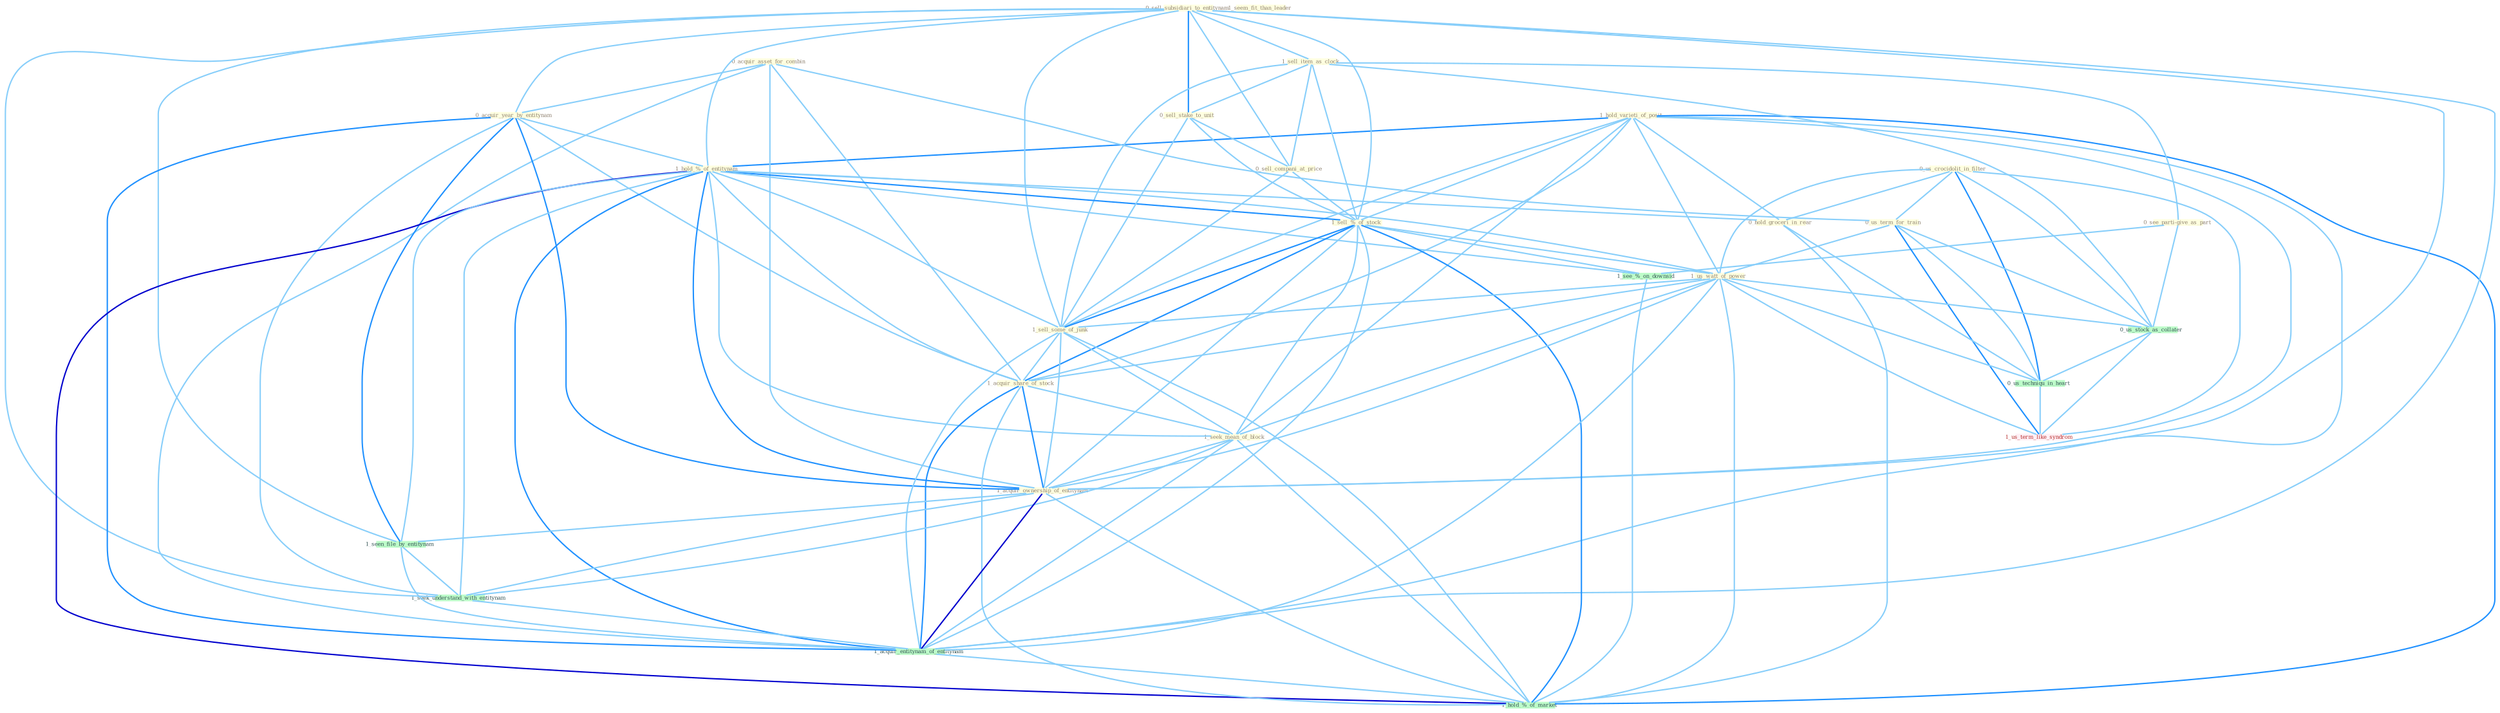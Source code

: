 Graph G{ 
    node
    [shape=polygon,style=filled,width=.5,height=.06,color="#BDFCC9",fixedsize=true,fontsize=4,
    fontcolor="#2f4f4f"];
    {node
    [color="#ffffe0", fontcolor="#8b7d6b"] "1_hold_varieti_of_posit " "0_acquir_asset_for_combin " "0_us_crocidolit_in_filter " "0_sell_subsidiari_to_entitynam " "1_sell_item_as_clock " "0_acquir_year_by_entitynam " "0_see_parti-give_as_part " "1_hold_%_of_entitynam " "0_us_term_for_train " "0_sell_stake_to_unit " "0_sell_compani_at_price " "1_sell_%_of_stock " "1_us_watt_of_power " "1_sell_some_of_junk " "1_seem_fit_than_leader " "1_acquir_share_of_stock " "0_hold_groceri_in_rear " "1_seek_mean_of_block " "1_acquir_ownership_of_entitynam "}
{node [color="#fff0f5", fontcolor="#b22222"] "1_us_term_like_syndrom "}
edge [color="#B0E2FF"];

	"1_hold_varieti_of_posit " -- "1_hold_%_of_entitynam " [w="2", color="#1e90ff" , len=0.8];
	"1_hold_varieti_of_posit " -- "1_sell_%_of_stock " [w="1", color="#87cefa" ];
	"1_hold_varieti_of_posit " -- "1_us_watt_of_power " [w="1", color="#87cefa" ];
	"1_hold_varieti_of_posit " -- "1_sell_some_of_junk " [w="1", color="#87cefa" ];
	"1_hold_varieti_of_posit " -- "1_acquir_share_of_stock " [w="1", color="#87cefa" ];
	"1_hold_varieti_of_posit " -- "0_hold_groceri_in_rear " [w="1", color="#87cefa" ];
	"1_hold_varieti_of_posit " -- "1_seek_mean_of_block " [w="1", color="#87cefa" ];
	"1_hold_varieti_of_posit " -- "1_acquir_ownership_of_entitynam " [w="1", color="#87cefa" ];
	"1_hold_varieti_of_posit " -- "1_acquir_entitynam_of_entitynam " [w="1", color="#87cefa" ];
	"1_hold_varieti_of_posit " -- "1_hold_%_of_market " [w="2", color="#1e90ff" , len=0.8];
	"0_acquir_asset_for_combin " -- "0_acquir_year_by_entitynam " [w="1", color="#87cefa" ];
	"0_acquir_asset_for_combin " -- "0_us_term_for_train " [w="1", color="#87cefa" ];
	"0_acquir_asset_for_combin " -- "1_acquir_share_of_stock " [w="1", color="#87cefa" ];
	"0_acquir_asset_for_combin " -- "1_acquir_ownership_of_entitynam " [w="1", color="#87cefa" ];
	"0_acquir_asset_for_combin " -- "1_acquir_entitynam_of_entitynam " [w="1", color="#87cefa" ];
	"0_us_crocidolit_in_filter " -- "0_us_term_for_train " [w="1", color="#87cefa" ];
	"0_us_crocidolit_in_filter " -- "1_us_watt_of_power " [w="1", color="#87cefa" ];
	"0_us_crocidolit_in_filter " -- "0_hold_groceri_in_rear " [w="1", color="#87cefa" ];
	"0_us_crocidolit_in_filter " -- "0_us_stock_as_collater " [w="1", color="#87cefa" ];
	"0_us_crocidolit_in_filter " -- "0_us_techniqu_in_heart " [w="2", color="#1e90ff" , len=0.8];
	"0_us_crocidolit_in_filter " -- "1_us_term_like_syndrom " [w="1", color="#87cefa" ];
	"0_sell_subsidiari_to_entitynam " -- "1_sell_item_as_clock " [w="1", color="#87cefa" ];
	"0_sell_subsidiari_to_entitynam " -- "0_acquir_year_by_entitynam " [w="1", color="#87cefa" ];
	"0_sell_subsidiari_to_entitynam " -- "1_hold_%_of_entitynam " [w="1", color="#87cefa" ];
	"0_sell_subsidiari_to_entitynam " -- "0_sell_stake_to_unit " [w="2", color="#1e90ff" , len=0.8];
	"0_sell_subsidiari_to_entitynam " -- "0_sell_compani_at_price " [w="1", color="#87cefa" ];
	"0_sell_subsidiari_to_entitynam " -- "1_sell_%_of_stock " [w="1", color="#87cefa" ];
	"0_sell_subsidiari_to_entitynam " -- "1_sell_some_of_junk " [w="1", color="#87cefa" ];
	"0_sell_subsidiari_to_entitynam " -- "1_acquir_ownership_of_entitynam " [w="1", color="#87cefa" ];
	"0_sell_subsidiari_to_entitynam " -- "1_seen_file_by_entitynam " [w="1", color="#87cefa" ];
	"0_sell_subsidiari_to_entitynam " -- "1_seek_understand_with_entitynam " [w="1", color="#87cefa" ];
	"0_sell_subsidiari_to_entitynam " -- "1_acquir_entitynam_of_entitynam " [w="1", color="#87cefa" ];
	"1_sell_item_as_clock " -- "0_see_parti-give_as_part " [w="1", color="#87cefa" ];
	"1_sell_item_as_clock " -- "0_sell_stake_to_unit " [w="1", color="#87cefa" ];
	"1_sell_item_as_clock " -- "0_sell_compani_at_price " [w="1", color="#87cefa" ];
	"1_sell_item_as_clock " -- "1_sell_%_of_stock " [w="1", color="#87cefa" ];
	"1_sell_item_as_clock " -- "1_sell_some_of_junk " [w="1", color="#87cefa" ];
	"1_sell_item_as_clock " -- "0_us_stock_as_collater " [w="1", color="#87cefa" ];
	"0_acquir_year_by_entitynam " -- "1_hold_%_of_entitynam " [w="1", color="#87cefa" ];
	"0_acquir_year_by_entitynam " -- "1_acquir_share_of_stock " [w="1", color="#87cefa" ];
	"0_acquir_year_by_entitynam " -- "1_acquir_ownership_of_entitynam " [w="2", color="#1e90ff" , len=0.8];
	"0_acquir_year_by_entitynam " -- "1_seen_file_by_entitynam " [w="2", color="#1e90ff" , len=0.8];
	"0_acquir_year_by_entitynam " -- "1_seek_understand_with_entitynam " [w="1", color="#87cefa" ];
	"0_acquir_year_by_entitynam " -- "1_acquir_entitynam_of_entitynam " [w="2", color="#1e90ff" , len=0.8];
	"0_see_parti-give_as_part " -- "0_us_stock_as_collater " [w="1", color="#87cefa" ];
	"0_see_parti-give_as_part " -- "1_see_%_on_downsid " [w="1", color="#87cefa" ];
	"1_hold_%_of_entitynam " -- "1_sell_%_of_stock " [w="2", color="#1e90ff" , len=0.8];
	"1_hold_%_of_entitynam " -- "1_us_watt_of_power " [w="1", color="#87cefa" ];
	"1_hold_%_of_entitynam " -- "1_sell_some_of_junk " [w="1", color="#87cefa" ];
	"1_hold_%_of_entitynam " -- "1_acquir_share_of_stock " [w="1", color="#87cefa" ];
	"1_hold_%_of_entitynam " -- "0_hold_groceri_in_rear " [w="1", color="#87cefa" ];
	"1_hold_%_of_entitynam " -- "1_seek_mean_of_block " [w="1", color="#87cefa" ];
	"1_hold_%_of_entitynam " -- "1_acquir_ownership_of_entitynam " [w="2", color="#1e90ff" , len=0.8];
	"1_hold_%_of_entitynam " -- "1_seen_file_by_entitynam " [w="1", color="#87cefa" ];
	"1_hold_%_of_entitynam " -- "1_seek_understand_with_entitynam " [w="1", color="#87cefa" ];
	"1_hold_%_of_entitynam " -- "1_acquir_entitynam_of_entitynam " [w="2", color="#1e90ff" , len=0.8];
	"1_hold_%_of_entitynam " -- "1_see_%_on_downsid " [w="1", color="#87cefa" ];
	"1_hold_%_of_entitynam " -- "1_hold_%_of_market " [w="3", color="#0000cd" , len=0.6];
	"0_us_term_for_train " -- "1_us_watt_of_power " [w="1", color="#87cefa" ];
	"0_us_term_for_train " -- "0_us_stock_as_collater " [w="1", color="#87cefa" ];
	"0_us_term_for_train " -- "0_us_techniqu_in_heart " [w="1", color="#87cefa" ];
	"0_us_term_for_train " -- "1_us_term_like_syndrom " [w="2", color="#1e90ff" , len=0.8];
	"0_sell_stake_to_unit " -- "0_sell_compani_at_price " [w="1", color="#87cefa" ];
	"0_sell_stake_to_unit " -- "1_sell_%_of_stock " [w="1", color="#87cefa" ];
	"0_sell_stake_to_unit " -- "1_sell_some_of_junk " [w="1", color="#87cefa" ];
	"0_sell_compani_at_price " -- "1_sell_%_of_stock " [w="1", color="#87cefa" ];
	"0_sell_compani_at_price " -- "1_sell_some_of_junk " [w="1", color="#87cefa" ];
	"1_sell_%_of_stock " -- "1_us_watt_of_power " [w="1", color="#87cefa" ];
	"1_sell_%_of_stock " -- "1_sell_some_of_junk " [w="2", color="#1e90ff" , len=0.8];
	"1_sell_%_of_stock " -- "1_acquir_share_of_stock " [w="2", color="#1e90ff" , len=0.8];
	"1_sell_%_of_stock " -- "1_seek_mean_of_block " [w="1", color="#87cefa" ];
	"1_sell_%_of_stock " -- "1_acquir_ownership_of_entitynam " [w="1", color="#87cefa" ];
	"1_sell_%_of_stock " -- "1_acquir_entitynam_of_entitynam " [w="1", color="#87cefa" ];
	"1_sell_%_of_stock " -- "1_see_%_on_downsid " [w="1", color="#87cefa" ];
	"1_sell_%_of_stock " -- "1_hold_%_of_market " [w="2", color="#1e90ff" , len=0.8];
	"1_us_watt_of_power " -- "1_sell_some_of_junk " [w="1", color="#87cefa" ];
	"1_us_watt_of_power " -- "1_acquir_share_of_stock " [w="1", color="#87cefa" ];
	"1_us_watt_of_power " -- "1_seek_mean_of_block " [w="1", color="#87cefa" ];
	"1_us_watt_of_power " -- "1_acquir_ownership_of_entitynam " [w="1", color="#87cefa" ];
	"1_us_watt_of_power " -- "0_us_stock_as_collater " [w="1", color="#87cefa" ];
	"1_us_watt_of_power " -- "1_acquir_entitynam_of_entitynam " [w="1", color="#87cefa" ];
	"1_us_watt_of_power " -- "0_us_techniqu_in_heart " [w="1", color="#87cefa" ];
	"1_us_watt_of_power " -- "1_us_term_like_syndrom " [w="1", color="#87cefa" ];
	"1_us_watt_of_power " -- "1_hold_%_of_market " [w="1", color="#87cefa" ];
	"1_sell_some_of_junk " -- "1_acquir_share_of_stock " [w="1", color="#87cefa" ];
	"1_sell_some_of_junk " -- "1_seek_mean_of_block " [w="1", color="#87cefa" ];
	"1_sell_some_of_junk " -- "1_acquir_ownership_of_entitynam " [w="1", color="#87cefa" ];
	"1_sell_some_of_junk " -- "1_acquir_entitynam_of_entitynam " [w="1", color="#87cefa" ];
	"1_sell_some_of_junk " -- "1_hold_%_of_market " [w="1", color="#87cefa" ];
	"1_acquir_share_of_stock " -- "1_seek_mean_of_block " [w="1", color="#87cefa" ];
	"1_acquir_share_of_stock " -- "1_acquir_ownership_of_entitynam " [w="2", color="#1e90ff" , len=0.8];
	"1_acquir_share_of_stock " -- "1_acquir_entitynam_of_entitynam " [w="2", color="#1e90ff" , len=0.8];
	"1_acquir_share_of_stock " -- "1_hold_%_of_market " [w="1", color="#87cefa" ];
	"0_hold_groceri_in_rear " -- "0_us_techniqu_in_heart " [w="1", color="#87cefa" ];
	"0_hold_groceri_in_rear " -- "1_hold_%_of_market " [w="1", color="#87cefa" ];
	"1_seek_mean_of_block " -- "1_acquir_ownership_of_entitynam " [w="1", color="#87cefa" ];
	"1_seek_mean_of_block " -- "1_seek_understand_with_entitynam " [w="1", color="#87cefa" ];
	"1_seek_mean_of_block " -- "1_acquir_entitynam_of_entitynam " [w="1", color="#87cefa" ];
	"1_seek_mean_of_block " -- "1_hold_%_of_market " [w="1", color="#87cefa" ];
	"1_acquir_ownership_of_entitynam " -- "1_seen_file_by_entitynam " [w="1", color="#87cefa" ];
	"1_acquir_ownership_of_entitynam " -- "1_seek_understand_with_entitynam " [w="1", color="#87cefa" ];
	"1_acquir_ownership_of_entitynam " -- "1_acquir_entitynam_of_entitynam " [w="3", color="#0000cd" , len=0.6];
	"1_acquir_ownership_of_entitynam " -- "1_hold_%_of_market " [w="1", color="#87cefa" ];
	"1_seen_file_by_entitynam " -- "1_seek_understand_with_entitynam " [w="1", color="#87cefa" ];
	"1_seen_file_by_entitynam " -- "1_acquir_entitynam_of_entitynam " [w="1", color="#87cefa" ];
	"0_us_stock_as_collater " -- "0_us_techniqu_in_heart " [w="1", color="#87cefa" ];
	"0_us_stock_as_collater " -- "1_us_term_like_syndrom " [w="1", color="#87cefa" ];
	"1_seek_understand_with_entitynam " -- "1_acquir_entitynam_of_entitynam " [w="1", color="#87cefa" ];
	"1_acquir_entitynam_of_entitynam " -- "1_hold_%_of_market " [w="1", color="#87cefa" ];
	"0_us_techniqu_in_heart " -- "1_us_term_like_syndrom " [w="1", color="#87cefa" ];
	"1_see_%_on_downsid " -- "1_hold_%_of_market " [w="1", color="#87cefa" ];
}